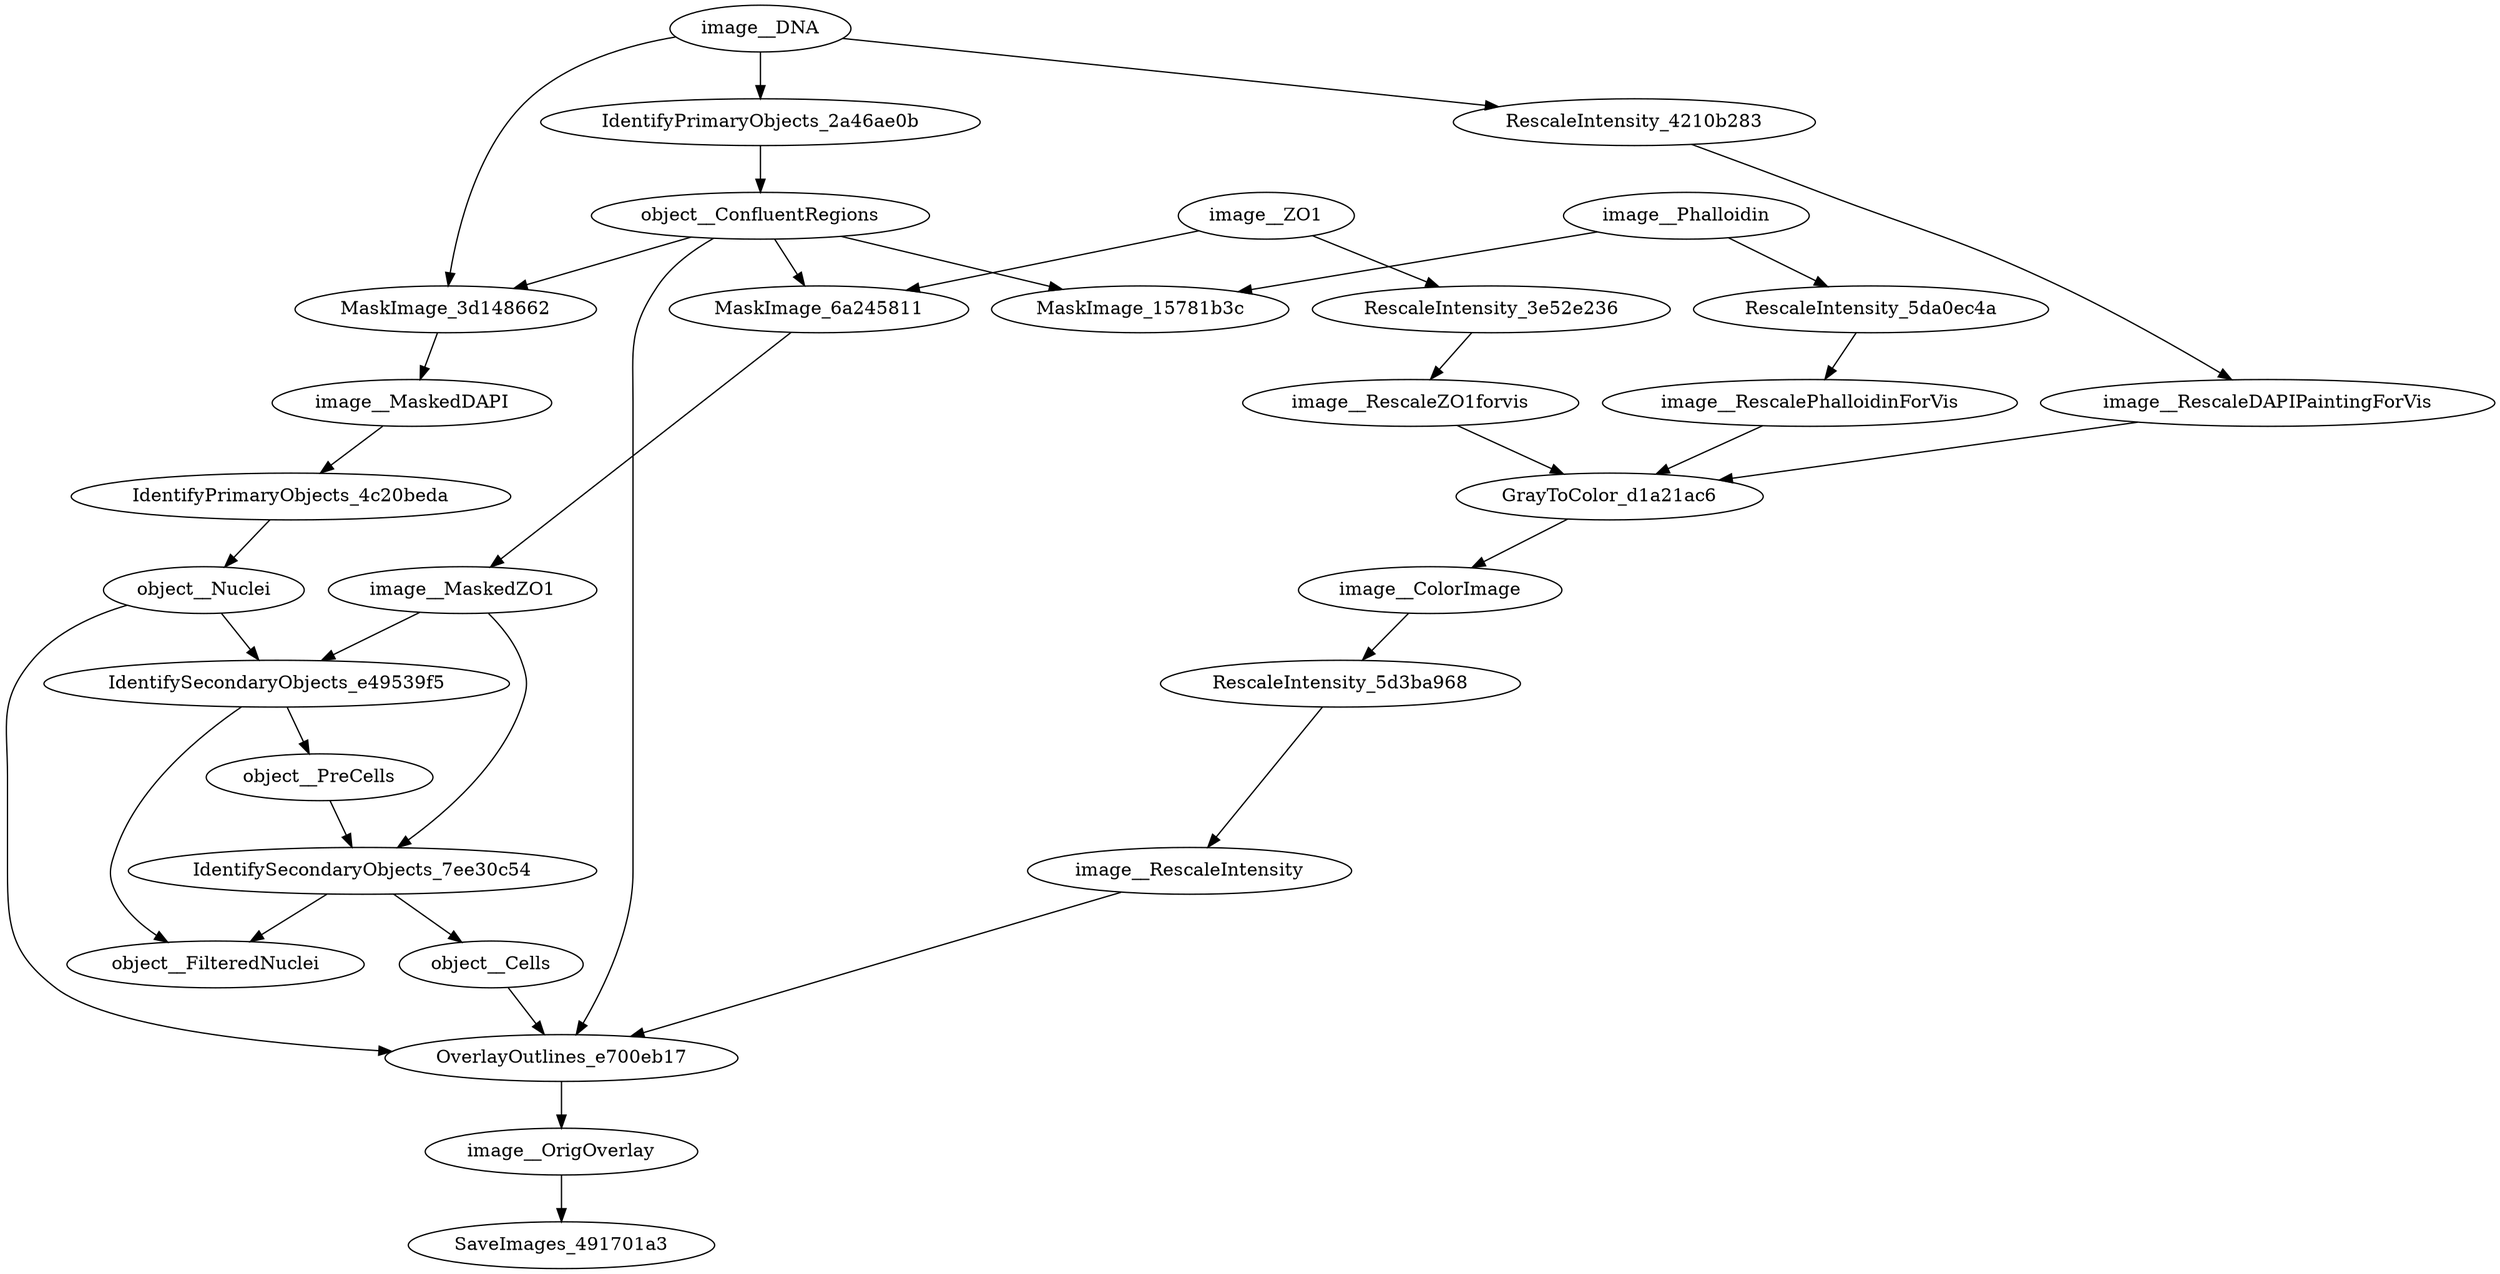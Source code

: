strict digraph {
GrayToColor_d1a21ac6 [type=module];
IdentifyPrimaryObjects_2a46ae0b [type=module];
IdentifyPrimaryObjects_4c20beda [type=module];
IdentifySecondaryObjects_7ee30c54 [type=module];
IdentifySecondaryObjects_e49539f5 [type=module];
MaskImage_15781b3c [type=module];
MaskImage_3d148662 [type=module];
MaskImage_6a245811 [type=module];
OverlayOutlines_e700eb17 [type=module];
RescaleIntensity_3e52e236 [type=module];
RescaleIntensity_4210b283 [type=module];
RescaleIntensity_5d3ba968 [type=module];
RescaleIntensity_5da0ec4a [type=module];
SaveImages_491701a3 [type=module];
image__ColorImage [type=image];
image__DNA [type=image];
image__MaskedDAPI [type=image];
image__MaskedZO1 [type=image];
image__OrigOverlay [type=image];
image__Phalloidin [type=image];
image__RescaleDAPIPaintingForVis [type=image];
image__RescaleIntensity [type=image];
image__RescalePhalloidinForVis [type=image];
image__RescaleZO1forvis [type=image];
image__ZO1 [type=image];
object__Cells [type=object];
object__ConfluentRegions [type=object];
object__FilteredNuclei [type=object];
object__Nuclei [type=object];
object__PreCells [type=object];
GrayToColor_d1a21ac6 -> image__ColorImage;
IdentifyPrimaryObjects_2a46ae0b -> object__ConfluentRegions;
IdentifyPrimaryObjects_4c20beda -> object__Nuclei;
IdentifySecondaryObjects_7ee30c54 -> object__Cells;
IdentifySecondaryObjects_7ee30c54 -> object__FilteredNuclei;
IdentifySecondaryObjects_e49539f5 -> object__FilteredNuclei;
IdentifySecondaryObjects_e49539f5 -> object__PreCells;
MaskImage_3d148662 -> image__MaskedDAPI;
MaskImage_6a245811 -> image__MaskedZO1;
OverlayOutlines_e700eb17 -> image__OrigOverlay;
RescaleIntensity_3e52e236 -> image__RescaleZO1forvis;
RescaleIntensity_4210b283 -> image__RescaleDAPIPaintingForVis;
RescaleIntensity_5d3ba968 -> image__RescaleIntensity;
RescaleIntensity_5da0ec4a -> image__RescalePhalloidinForVis;
image__ColorImage -> RescaleIntensity_5d3ba968;
image__DNA -> IdentifyPrimaryObjects_2a46ae0b;
image__DNA -> MaskImage_3d148662;
image__DNA -> RescaleIntensity_4210b283;
image__MaskedDAPI -> IdentifyPrimaryObjects_4c20beda;
image__MaskedZO1 -> IdentifySecondaryObjects_7ee30c54;
image__MaskedZO1 -> IdentifySecondaryObjects_e49539f5;
image__OrigOverlay -> SaveImages_491701a3;
image__Phalloidin -> MaskImage_15781b3c;
image__Phalloidin -> RescaleIntensity_5da0ec4a;
image__RescaleDAPIPaintingForVis -> GrayToColor_d1a21ac6;
image__RescaleIntensity -> OverlayOutlines_e700eb17;
image__RescalePhalloidinForVis -> GrayToColor_d1a21ac6;
image__RescaleZO1forvis -> GrayToColor_d1a21ac6;
image__ZO1 -> MaskImage_6a245811;
image__ZO1 -> RescaleIntensity_3e52e236;
object__Cells -> OverlayOutlines_e700eb17;
object__ConfluentRegions -> MaskImage_15781b3c;
object__ConfluentRegions -> MaskImage_3d148662;
object__ConfluentRegions -> MaskImage_6a245811;
object__ConfluentRegions -> OverlayOutlines_e700eb17;
object__Nuclei -> IdentifySecondaryObjects_e49539f5;
object__Nuclei -> OverlayOutlines_e700eb17;
object__PreCells -> IdentifySecondaryObjects_7ee30c54;
}
